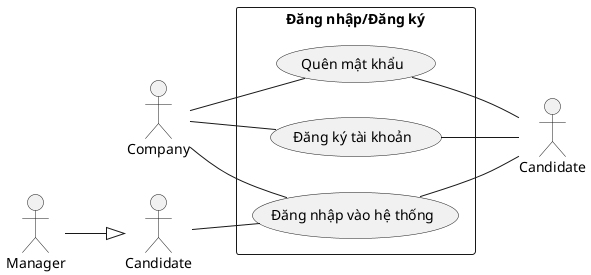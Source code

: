 @startuml DangNhap/DangKy
left to right direction
actor nhanVien as "Candidate"
actor quanLy as "Manager"
actor nguoiUngTuyen as "Candidate"
actor congTy as "Company"
quanLy --^ nhanVien
rectangle "Đăng nhập/Đăng ký" {
    usecase "Đăng nhập vào hệ thống" as dangNhap
    usecase "Đăng ký tài khoản" as dangKyTaiKhoan
    usecase "Quên mật khẩu" as quenMatKhau
}
nhanVien -- dangNhap

congTy -- dangNhap
congTy -- dangKyTaiKhoan
congTy -- quenMatKhau


dangNhap -- nguoiUngTuyen
dangKyTaiKhoan -- nguoiUngTuyen
quenMatKhau -- nguoiUngTuyen

@enduml
